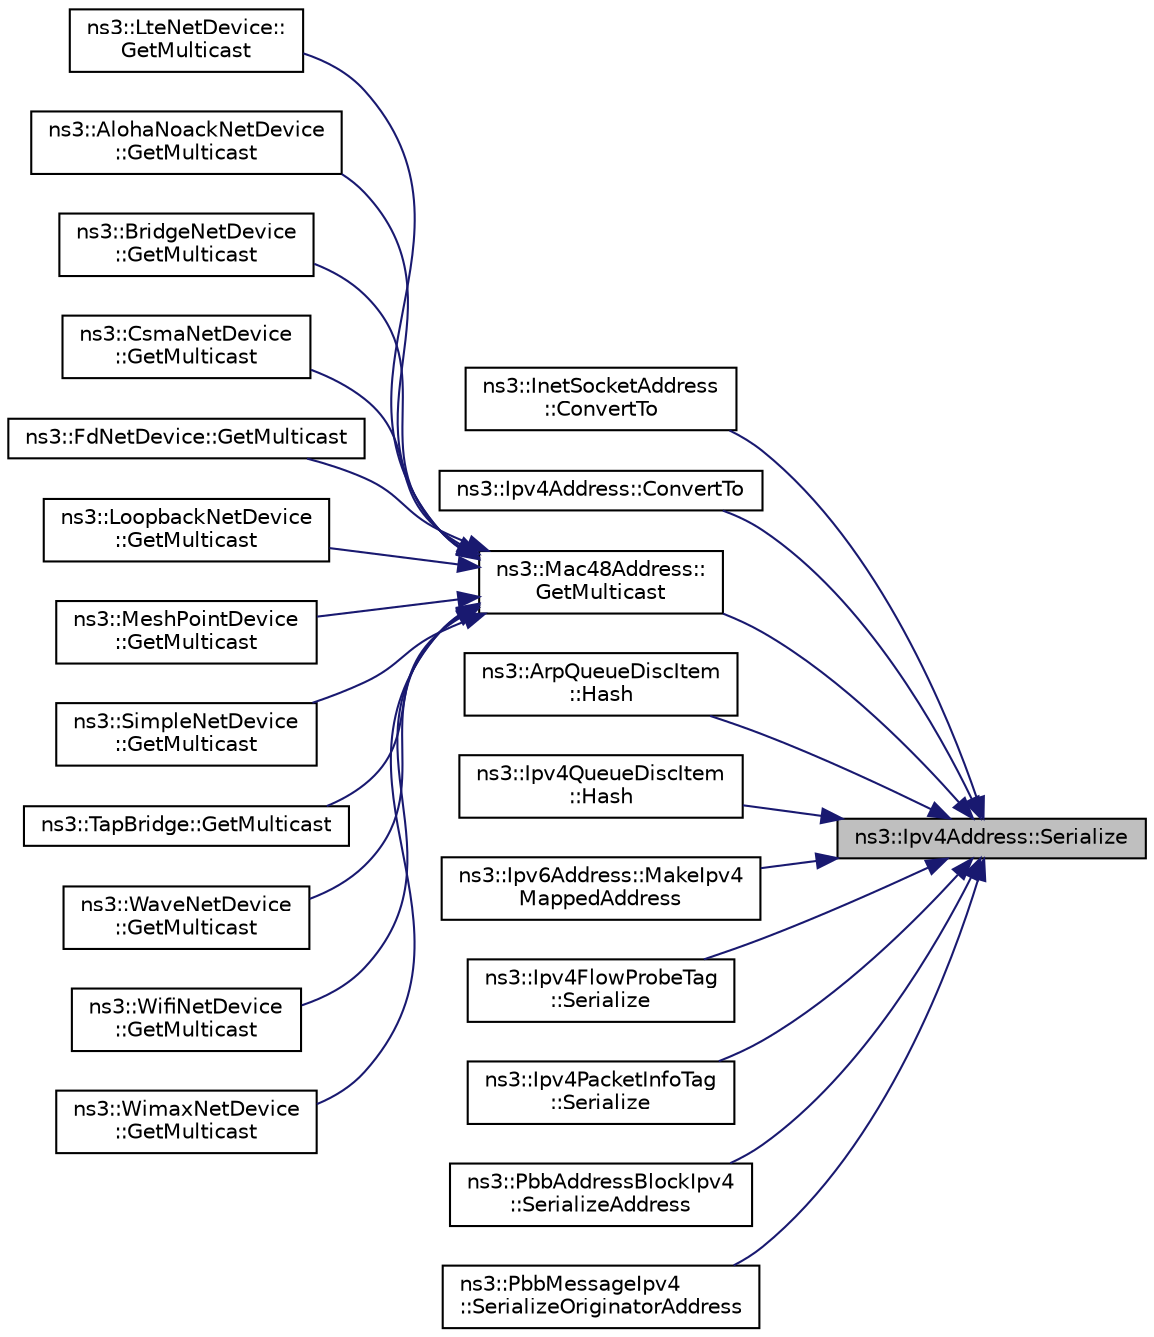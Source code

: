 digraph "ns3::Ipv4Address::Serialize"
{
 // LATEX_PDF_SIZE
  edge [fontname="Helvetica",fontsize="10",labelfontname="Helvetica",labelfontsize="10"];
  node [fontname="Helvetica",fontsize="10",shape=record];
  rankdir="RL";
  Node1 [label="ns3::Ipv4Address::Serialize",height=0.2,width=0.4,color="black", fillcolor="grey75", style="filled", fontcolor="black",tooltip="Serialize this address to a 4-byte buffer."];
  Node1 -> Node2 [dir="back",color="midnightblue",fontsize="10",style="solid",fontname="Helvetica"];
  Node2 [label="ns3::InetSocketAddress\l::ConvertTo",height=0.2,width=0.4,color="black", fillcolor="white", style="filled",URL="$classns3_1_1_inet_socket_address.html#ae6f8d4bab4f71a292e99d2cbb45bfb87",tooltip="Convert to an Address type."];
  Node1 -> Node3 [dir="back",color="midnightblue",fontsize="10",style="solid",fontname="Helvetica"];
  Node3 [label="ns3::Ipv4Address::ConvertTo",height=0.2,width=0.4,color="black", fillcolor="white", style="filled",URL="$classns3_1_1_ipv4_address.html#ae66e33a88f64f55c4787cac189e8d97c",tooltip="Convert to an Address type."];
  Node1 -> Node4 [dir="back",color="midnightblue",fontsize="10",style="solid",fontname="Helvetica"];
  Node4 [label="ns3::Mac48Address::\lGetMulticast",height=0.2,width=0.4,color="black", fillcolor="white", style="filled",URL="$classns3_1_1_mac48_address.html#a23d170f8c7a7d90a8110425620285819",tooltip=" "];
  Node4 -> Node5 [dir="back",color="midnightblue",fontsize="10",style="solid",fontname="Helvetica"];
  Node5 [label="ns3::LteNetDevice::\lGetMulticast",height=0.2,width=0.4,color="black", fillcolor="white", style="filled",URL="$classns3_1_1_lte_net_device.html#a34c54cd08cc30115c39b5e4861605877",tooltip="Make and return a MAC multicast address using the provided multicast group."];
  Node4 -> Node6 [dir="back",color="midnightblue",fontsize="10",style="solid",fontname="Helvetica"];
  Node6 [label="ns3::AlohaNoackNetDevice\l::GetMulticast",height=0.2,width=0.4,color="black", fillcolor="white", style="filled",URL="$classns3_1_1_aloha_noack_net_device.html#aa045ba7a3f294ed310226f699fa1aebe",tooltip="Make and return a MAC multicast address using the provided multicast group."];
  Node4 -> Node7 [dir="back",color="midnightblue",fontsize="10",style="solid",fontname="Helvetica"];
  Node7 [label="ns3::BridgeNetDevice\l::GetMulticast",height=0.2,width=0.4,color="black", fillcolor="white", style="filled",URL="$classns3_1_1_bridge_net_device.html#a29fd09363c696417e7461e0c824f0b36",tooltip="Make and return a MAC multicast address using the provided multicast group."];
  Node4 -> Node8 [dir="back",color="midnightblue",fontsize="10",style="solid",fontname="Helvetica"];
  Node8 [label="ns3::CsmaNetDevice\l::GetMulticast",height=0.2,width=0.4,color="black", fillcolor="white", style="filled",URL="$classns3_1_1_csma_net_device.html#aa1fc0d3a5537cb73dd433234da83b22a",tooltip="Make and return a MAC multicast address using the provided multicast group."];
  Node4 -> Node9 [dir="back",color="midnightblue",fontsize="10",style="solid",fontname="Helvetica"];
  Node9 [label="ns3::FdNetDevice::GetMulticast",height=0.2,width=0.4,color="black", fillcolor="white", style="filled",URL="$classns3_1_1_fd_net_device.html#ac096a88fdff6a14ea9dcb426973c5df6",tooltip="Make and return a MAC multicast address using the provided multicast group."];
  Node4 -> Node10 [dir="back",color="midnightblue",fontsize="10",style="solid",fontname="Helvetica"];
  Node10 [label="ns3::LoopbackNetDevice\l::GetMulticast",height=0.2,width=0.4,color="black", fillcolor="white", style="filled",URL="$classns3_1_1_loopback_net_device.html#a467d6b7f0ffb8d34a62c6fb24630501b",tooltip="Make and return a MAC multicast address using the provided multicast group."];
  Node4 -> Node11 [dir="back",color="midnightblue",fontsize="10",style="solid",fontname="Helvetica"];
  Node11 [label="ns3::MeshPointDevice\l::GetMulticast",height=0.2,width=0.4,color="black", fillcolor="white", style="filled",URL="$classns3_1_1_mesh_point_device.html#a8bd5e46402b0ac1813f3342b651fedb5",tooltip="Register routing protocol to be used. Protocol must be already installed on this mesh point."];
  Node4 -> Node12 [dir="back",color="midnightblue",fontsize="10",style="solid",fontname="Helvetica"];
  Node12 [label="ns3::SimpleNetDevice\l::GetMulticast",height=0.2,width=0.4,color="black", fillcolor="white", style="filled",URL="$classns3_1_1_simple_net_device.html#aeeaea83486dabf10c7be298b9e2fe665",tooltip="Make and return a MAC multicast address using the provided multicast group."];
  Node4 -> Node13 [dir="back",color="midnightblue",fontsize="10",style="solid",fontname="Helvetica"];
  Node13 [label="ns3::TapBridge::GetMulticast",height=0.2,width=0.4,color="black", fillcolor="white", style="filled",URL="$classns3_1_1_tap_bridge.html#a86e0337a49ff6b04885c6579166ec039",tooltip="Make and return a MAC multicast address using the provided multicast group."];
  Node4 -> Node14 [dir="back",color="midnightblue",fontsize="10",style="solid",fontname="Helvetica"];
  Node14 [label="ns3::WaveNetDevice\l::GetMulticast",height=0.2,width=0.4,color="black", fillcolor="white", style="filled",URL="$classns3_1_1_wave_net_device.html#a6fafd699c30def29aa49d6194df66867",tooltip="Make and return a MAC multicast address using the provided multicast group."];
  Node4 -> Node15 [dir="back",color="midnightblue",fontsize="10",style="solid",fontname="Helvetica"];
  Node15 [label="ns3::WifiNetDevice\l::GetMulticast",height=0.2,width=0.4,color="black", fillcolor="white", style="filled",URL="$classns3_1_1_wifi_net_device.html#a683cde3f60cc606d6a7f272217476fa2",tooltip="Make and return a MAC multicast address using the provided multicast group."];
  Node4 -> Node16 [dir="back",color="midnightblue",fontsize="10",style="solid",fontname="Helvetica"];
  Node16 [label="ns3::WimaxNetDevice\l::GetMulticast",height=0.2,width=0.4,color="black", fillcolor="white", style="filled",URL="$classns3_1_1_wimax_net_device.html#a91319b4394058093f7765f4dc61fe6a6",tooltip="Make and return a MAC multicast address using the provided multicast group."];
  Node1 -> Node17 [dir="back",color="midnightblue",fontsize="10",style="solid",fontname="Helvetica"];
  Node17 [label="ns3::ArpQueueDiscItem\l::Hash",height=0.2,width=0.4,color="black", fillcolor="white", style="filled",URL="$classns3_1_1_arp_queue_disc_item.html#a158cc16c4a751debdf4477e5dc715c9c",tooltip="Computes the hash of the packet's 5-tuple."];
  Node1 -> Node18 [dir="back",color="midnightblue",fontsize="10",style="solid",fontname="Helvetica"];
  Node18 [label="ns3::Ipv4QueueDiscItem\l::Hash",height=0.2,width=0.4,color="black", fillcolor="white", style="filled",URL="$classns3_1_1_ipv4_queue_disc_item.html#a2d4861165ed0c6641a48407988d057b5",tooltip="Computes the hash of the packet's 5-tuple."];
  Node1 -> Node19 [dir="back",color="midnightblue",fontsize="10",style="solid",fontname="Helvetica"];
  Node19 [label="ns3::Ipv6Address::MakeIpv4\lMappedAddress",height=0.2,width=0.4,color="black", fillcolor="white", style="filled",URL="$classns3_1_1_ipv6_address.html#ae2db372827002d9791dec4edb6925021",tooltip="Make the Ipv4-mapped IPv6 address."];
  Node1 -> Node20 [dir="back",color="midnightblue",fontsize="10",style="solid",fontname="Helvetica"];
  Node20 [label="ns3::Ipv4FlowProbeTag\l::Serialize",height=0.2,width=0.4,color="black", fillcolor="white", style="filled",URL="$classns3_1_1_ipv4_flow_probe_tag.html#a8534b25c45e53b595fdbf45f7a1cfc3b",tooltip=" "];
  Node1 -> Node21 [dir="back",color="midnightblue",fontsize="10",style="solid",fontname="Helvetica"];
  Node21 [label="ns3::Ipv4PacketInfoTag\l::Serialize",height=0.2,width=0.4,color="black", fillcolor="white", style="filled",URL="$classns3_1_1_ipv4_packet_info_tag.html#af922a4dba833d072382e07a0403553d7",tooltip=" "];
  Node1 -> Node22 [dir="back",color="midnightblue",fontsize="10",style="solid",fontname="Helvetica"];
  Node22 [label="ns3::PbbAddressBlockIpv4\l::SerializeAddress",height=0.2,width=0.4,color="black", fillcolor="white", style="filled",URL="$classns3_1_1_pbb_address_block_ipv4.html#aa87a95138376b8c85ebacf5e0420b013",tooltip="Serialize one or more addresses."];
  Node1 -> Node23 [dir="back",color="midnightblue",fontsize="10",style="solid",fontname="Helvetica"];
  Node23 [label="ns3::PbbMessageIpv4\l::SerializeOriginatorAddress",height=0.2,width=0.4,color="black", fillcolor="white", style="filled",URL="$classns3_1_1_pbb_message_ipv4.html#a65749d5304e73082b5d0fe16879067b5",tooltip="Serialize the originator address."];
}
